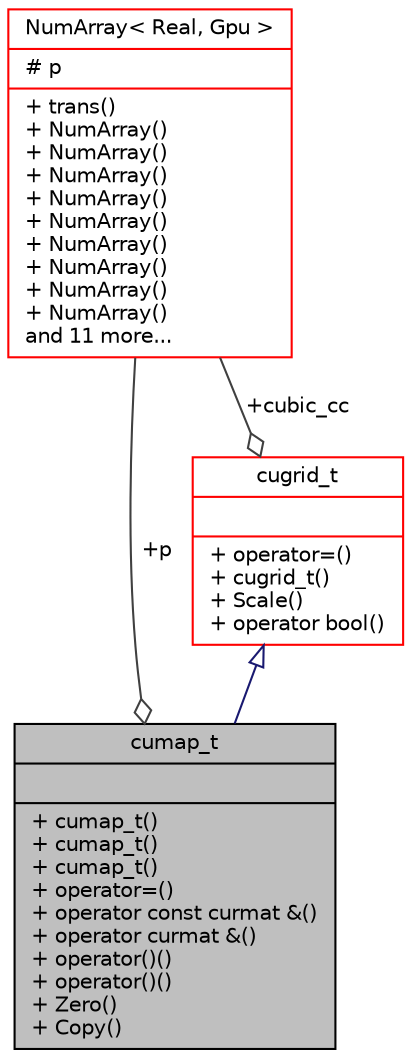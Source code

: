 digraph "cumap_t"
{
 // INTERACTIVE_SVG=YES
  bgcolor="transparent";
  edge [fontname="Helvetica",fontsize="10",labelfontname="Helvetica",labelfontsize="10"];
  node [fontname="Helvetica",fontsize="10",shape=record];
  Node2 [label="{cumap_t\n||+ cumap_t()\l+ cumap_t()\l+ cumap_t()\l+ operator=()\l+ operator const curmat &()\l+ operator curmat &()\l+ operator()()\l+ operator()()\l+ Zero()\l+ Copy()\l}",height=0.2,width=0.4,color="black", fillcolor="grey75", style="filled", fontcolor="black"];
  Node3 -> Node2 [dir="back",color="midnightblue",fontsize="10",style="solid",arrowtail="onormal",fontname="Helvetica"];
  Node3 [label="{cugrid_t\n||+ operator=()\l+ cugrid_t()\l+ Scale()\l+ operator bool()\l}",height=0.2,width=0.4,color="red",URL="$d5/d0d/classcugrid__t.html"];
  Node4 -> Node3 [color="grey25",fontsize="10",style="solid",label=" +cubic_cc" ,arrowhead="odiamond",fontname="Helvetica"];
  Node4 [label="{NumArray\< Real, Gpu \>\n|# p\l|+ trans()\l+ NumArray()\l+ NumArray()\l+ NumArray()\l+ NumArray()\l+ NumArray()\l+ NumArray()\l+ NumArray()\l+ NumArray()\l+ NumArray()\land 11 more...\l}",height=0.2,width=0.4,color="red",URL="$d0/d44/class_num_array.html"];
  Node4 -> Node2 [color="grey25",fontsize="10",style="solid",label=" +p" ,arrowhead="odiamond",fontname="Helvetica"];
}
